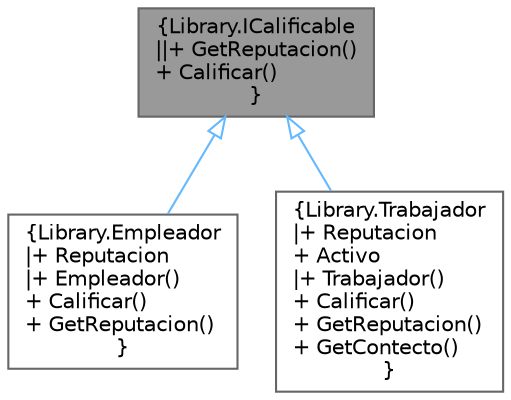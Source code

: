 digraph "Library.ICalificable"
{
 // INTERACTIVE_SVG=YES
 // LATEX_PDF_SIZE
  bgcolor="transparent";
  edge [fontname=Helvetica,fontsize=10,labelfontname=Helvetica,labelfontsize=10];
  node [fontname=Helvetica,fontsize=10,shape=box,height=0.2,width=0.4];
  Node1 [label="{Library.ICalificable\n||+ GetReputacion()\l+ Calificar()\l}",height=0.2,width=0.4,color="gray40", fillcolor="grey60", style="filled", fontcolor="black",tooltip="Interfaz para calificar entre Trabajador/es y Empleador/es"];
  Node1 -> Node2 [dir="back",color="steelblue1",style="solid",arrowtail="onormal"];
  Node2 [label="{Library.Empleador\n|+ Reputacion\l|+ Empleador()\l+ Calificar()\l+ GetReputacion()\l}",height=0.2,width=0.4,color="gray40", fillcolor="white", style="filled",URL="$classLibrary_1_1Empleador.html",tooltip="Clase Empleador que hereda de Usuario"];
  Node1 -> Node3 [dir="back",color="steelblue1",style="solid",arrowtail="onormal"];
  Node3 [label="{Library.Trabajador\n|+ Reputacion\l+ Activo\l|+ Trabajador()\l+ Calificar()\l+ GetReputacion()\l+ GetContecto()\l}",height=0.2,width=0.4,color="gray40", fillcolor="white", style="filled",URL="$classLibrary_1_1Trabajador.html",tooltip="Clase que hereda de"];
}
